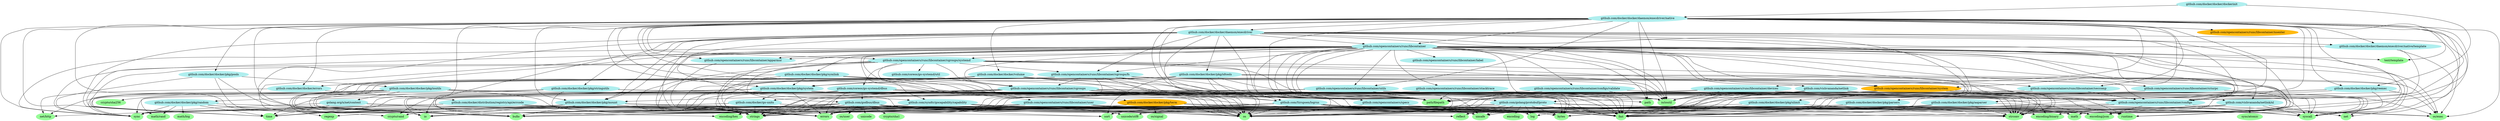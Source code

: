 digraph godep {
0 [label="github.com/docker/docker/pkg/random" style="filled" color="paleturquoise"];
0 -> 1;
0 -> 2;
0 -> 3;
0 -> 4;
0 -> 5;
0 -> 6;
0 -> 7;
8 [label="net" style="filled" color="palegreen"];
2 [label="io" style="filled" color="palegreen"];
9 [label="sort" style="filled" color="palegreen"];
7 [label="time" style="filled" color="palegreen"];
10 [label="errors" style="filled" color="palegreen"];
11 [label="github.com/docker/go-units" style="filled" color="paleturquoise"];
11 -> 12;
11 -> 13;
11 -> 14;
11 -> 15;
11 -> 7;
16 [label="path/filepath" style="filled" color="palegreen"];
17 [label="sync/atomic" style="filled" color="palegreen"];
18 [label="github.com/opencontainers/runc/libcontainer/nsenter" style="filled" color="darkgoldenrod1"];
19 [label="github.com/opencontainers/runc/libcontainer/utils" style="filled" color="paleturquoise"];
19 -> 1;
19 -> 20;
19 -> 2;
19 -> 21;
19 -> 16;
19 -> 14;
19 -> 22;
23 [label="crypto/sha256" style="filled" color="palegreen"];
15 [label="strings" style="filled" color="palegreen"];
24 [label="unsafe" style="filled" color="palegreen"];
25 [label="github.com/docker/docker/pkg/mount" style="filled" color="paleturquoise"];
25 -> 26;
25 -> 12;
25 -> 2;
25 -> 27;
25 -> 15;
25 -> 22;
25 -> 7;
28 [label="unicode/utf8" style="filled" color="palegreen"];
29 [label="github.com/godbus/dbus" style="filled" color="paleturquoise"];
29 -> 26;
29 -> 30;
29 -> 1;
29 -> 31;
29 -> 32;
29 -> 20;
29 -> 10;
29 -> 12;
29 -> 2;
29 -> 8;
29 -> 27;
29 -> 33;
29 -> 34;
29 -> 35;
29 -> 9;
29 -> 14;
29 -> 15;
29 -> 6;
29 -> 22;
29 -> 36;
29 -> 28;
20 [label="encoding/hex" style="filled" color="palegreen"];
37 [label="encoding/json" style="filled" color="palegreen"];
38 [label="github.com/Sirupsen/logrus" style="filled" color="paleturquoise"];
38 -> 26;
38 -> 30;
38 -> 37;
38 -> 12;
38 -> 2;
38 -> 39;
38 -> 27;
38 -> 40;
38 -> 9;
38 -> 15;
38 -> 6;
38 -> 22;
38 -> 7;
38 -> 24;
41 [label="github.com/coreos/go-systemd/dbus" style="filled" color="paleturquoise"];
41 -> 10;
41 -> 12;
41 -> 29;
41 -> 27;
41 -> 42;
41 -> 14;
41 -> 15;
41 -> 6;
41 -> 7;
43 [label="github.com/docker/distribution/registry/api/errcode" style="filled" color="paleturquoise"];
43 -> 37;
43 -> 12;
43 -> 44;
43 -> 9;
43 -> 15;
43 -> 6;
45 [label="github.com/docker/docker/dockerinit" style="filled" color="paleturquoise"];
45 -> 46;
45 -> 47;
26 [label="bufio" style="filled" color="palegreen"];
48 [label="github.com/docker/docker/daemon/execdriver" style="filled" color="paleturquoise"];
48 -> 37;
48 -> 10;
48 -> 12;
48 -> 49;
48 -> 50;
48 -> 25;
48 -> 51;
48 -> 52;
48 -> 53;
48 -> 54;
48 -> 55;
48 -> 56;
48 -> 2;
48 -> 21;
48 -> 27;
48 -> 33;
48 -> 16;
48 -> 14;
48 -> 15;
48 -> 7;
14 [label="strconv" style="filled" color="palegreen"];
57 [label="github.com/opencontainers/runc/libcontainer/system" style="filled" color="darkgoldenrod1"];
57 -> 12;
57 -> 21;
57 -> 33;
57 -> 16;
57 -> 40;
57 -> 14;
57 -> 15;
57 -> 22;
57 -> 24;
58 [label="text/template" style="filled" color="palegreen"];
59 [label="github.com/golang/protobuf/proto" style="filled" color="paleturquoise"];
59 -> 26;
59 -> 30;
59 -> 60;
59 -> 37;
59 -> 10;
59 -> 12;
59 -> 2;
59 -> 39;
59 -> 3;
59 -> 27;
59 -> 35;
59 -> 9;
59 -> 14;
59 -> 15;
59 -> 6;
59 -> 28;
59 -> 24;
61 [label="github.com/opencontainers/runc/libcontainer/seccomp" style="filled" color="paleturquoise"];
61 -> 10;
61 -> 12;
61 -> 55;
62 [label="github.com/opencontainers/runc/libcontainer/stacktrace" style="filled" color="paleturquoise"];
62 -> 16;
62 -> 40;
62 -> 15;
63 [label="github.com/vishvananda/netlink" style="filled" color="paleturquoise"];
63 -> 30;
63 -> 32;
63 -> 10;
63 -> 12;
63 -> 64;
63 -> 21;
63 -> 8;
63 -> 27;
63 -> 14;
63 -> 15;
63 -> 22;
63 -> 24;
46 [label="github.com/docker/docker/daemon/execdriver/native" style="filled" color="paleturquoise"];
46 -> 26;
46 -> 37;
46 -> 12;
46 -> 38;
46 -> 48;
46 -> 49;
46 -> 65;
46 -> 66;
46 -> 25;
46 -> 67;
46 -> 68;
46 -> 47;
46 -> 69;
46 -> 70;
46 -> 71;
46 -> 53;
46 -> 72;
46 -> 73;
46 -> 55;
46 -> 74;
46 -> 18;
46 -> 61;
46 -> 57;
46 -> 19;
46 -> 75;
46 -> 2;
46 -> 21;
46 -> 27;
46 -> 33;
46 -> 42;
46 -> 16;
46 -> 40;
46 -> 15;
46 -> 6;
46 -> 22;
46 -> 58;
46 -> 7;
30 [label="bytes" style="filled" color="palegreen"];
33 [label="os/exec" style="filled" color="palegreen"];
13 [label="regexp" style="filled" color="palegreen"];
5 [label="math/rand" style="filled" color="palegreen"];
42 [label="path" style="filled" color="palegreen"];
76 [label="github.com/docker/docker/pkg/symlink" style="filled" color="paleturquoise"];
76 -> 30;
76 -> 10;
76 -> 69;
76 -> 27;
76 -> 16;
76 -> 15;
64 [label="github.com/vishvananda/netlink/nl" style="filled" color="paleturquoise"];
64 -> 30;
64 -> 32;
64 -> 12;
64 -> 8;
64 -> 17;
64 -> 22;
64 -> 24;
39 [label="log" style="filled" color="palegreen"];
27 [label="os" style="filled" color="palegreen"];
40 [label="runtime" style="filled" color="palegreen"];
49 [label="github.com/docker/docker/daemon/execdriver/native/template" style="filled" color="paleturquoise"];
49 -> 72;
49 -> 55;
49 -> 22;
51 [label="github.com/docker/docker/pkg/stringutils" style="filled" color="paleturquoise"];
51 -> 30;
51 -> 37;
51 -> 0;
51 -> 5;
51 -> 15;
53 [label="github.com/opencontainers/runc/libcontainer" style="filled" color="paleturquoise"];
53 -> 30;
53 -> 37;
53 -> 10;
53 -> 12;
53 -> 38;
53 -> 25;
53 -> 76;
53 -> 59;
53 -> 72;
53 -> 77;
53 -> 54;
53 -> 73;
53 -> 55;
53 -> 78;
53 -> 79;
53 -> 80;
53 -> 61;
53 -> 62;
53 -> 57;
53 -> 81;
53 -> 19;
53 -> 56;
53 -> 63;
53 -> 64;
53 -> 2;
53 -> 21;
53 -> 3;
53 -> 8;
53 -> 27;
53 -> 33;
53 -> 42;
53 -> 16;
53 -> 35;
53 -> 13;
53 -> 14;
53 -> 15;
53 -> 6;
53 -> 22;
53 -> 58;
53 -> 7;
53 -> 24;
6 [label="sync" style="filled" color="palegreen"];
54 [label="github.com/opencontainers/runc/libcontainer/cgroups/fs" style="filled" color="paleturquoise"];
54 -> 26;
54 -> 30;
54 -> 10;
54 -> 12;
54 -> 77;
54 -> 55;
54 -> 57;
54 -> 2;
54 -> 21;
54 -> 27;
54 -> 16;
54 -> 14;
54 -> 15;
54 -> 6;
54 -> 7;
75 [label="github.com/opencontainers/specs" style="filled" color="paleturquoise"];
75 -> 12;
75 -> 27;
60 [label="encoding" style="filled" color="palegreen"];
31 [label="crypto/sha1" style="filled" color="palegreen"];
32 [label="encoding/binary" style="filled" color="palegreen"];
36 [label="unicode" style="filled" color="palegreen"];
80 [label="github.com/opencontainers/runc/libcontainer/label" style="filled" color="paleturquoise"];
44 [label="net/http" style="filled" color="palegreen"];
78 [label="github.com/opencontainers/runc/libcontainer/configs/validate" style="filled" color="paleturquoise"];
78 -> 12;
78 -> 55;
78 -> 27;
78 -> 16;
65 [label="github.com/docker/docker/errors" style="filled" color="paleturquoise"];
65 -> 43;
65 -> 44;
67 [label="github.com/docker/docker/pkg/parsers" style="filled" color="paleturquoise"];
67 -> 12;
67 -> 14;
67 -> 15;
70 [label="github.com/docker/docker/pkg/term" style="filled" color="darkgoldenrod1"];
70 -> 10;
70 -> 2;
70 -> 27;
70 -> 82;
70 -> 22;
70 -> 24;
50 [label="github.com/docker/docker/pkg/idtools" style="filled" color="paleturquoise"];
50 -> 26;
50 -> 12;
50 -> 69;
50 -> 27;
50 -> 33;
50 -> 16;
50 -> 9;
50 -> 14;
50 -> 15;
50 -> 22;
4 [label="math/big" style="filled" color="palegreen"];
83 [label="github.com/coreos/go-systemd/util" style="filled" color="paleturquoise"];
83 -> 27;
56 [label="github.com/syndtr/gocapability/capability" style="filled" color="paleturquoise"];
56 -> 26;
56 -> 10;
56 -> 12;
56 -> 2;
56 -> 27;
56 -> 15;
56 -> 22;
56 -> 24;
66 [label="github.com/docker/docker/pkg/aaparser" style="filled" color="paleturquoise"];
66 -> 12;
66 -> 39;
66 -> 33;
66 -> 14;
66 -> 15;
71 [label="github.com/docker/docker/volume" style="filled" color="paleturquoise"];
71 -> 12;
71 -> 38;
71 -> 65;
71 -> 69;
71 -> 27;
71 -> 16;
71 -> 40;
71 -> 15;
12 [label="fmt" style="filled" color="palegreen"];
22 [label="syscall" style="filled" color="palegreen"];
1 [label="crypto/rand" style="filled" color="palegreen"];
73 [label="github.com/opencontainers/runc/libcontainer/cgroups/systemd" style="filled" color="paleturquoise"];
73 -> 10;
73 -> 12;
73 -> 41;
73 -> 83;
73 -> 29;
73 -> 77;
73 -> 54;
73 -> 55;
73 -> 21;
73 -> 27;
73 -> 16;
73 -> 14;
73 -> 15;
73 -> 6;
73 -> 7;
81 [label="github.com/opencontainers/runc/libcontainer/user" style="filled" color="paleturquoise"];
81 -> 26;
81 -> 10;
81 -> 12;
81 -> 2;
81 -> 27;
81 -> 14;
81 -> 15;
81 -> 22;
47 [label="github.com/docker/docker/pkg/reexec" style="filled" color="paleturquoise"];
47 -> 12;
47 -> 27;
47 -> 33;
47 -> 16;
47 -> 22;
69 [label="github.com/docker/docker/pkg/system" style="filled" color="paleturquoise"];
69 -> 26;
69 -> 10;
69 -> 11;
69 -> 2;
69 -> 27;
69 -> 16;
69 -> 14;
69 -> 15;
69 -> 22;
69 -> 7;
69 -> 24;
21 [label="io/ioutil" style="filled" color="palegreen"];
34 [label="os/user" style="filled" color="palegreen"];
74 [label="github.com/opencontainers/runc/libcontainer/devices" style="filled" color="paleturquoise"];
74 -> 10;
74 -> 12;
74 -> 55;
74 -> 21;
74 -> 27;
74 -> 16;
74 -> 22;
3 [label="math" style="filled" color="palegreen"];
52 [label="github.com/docker/docker/pkg/ulimit" style="filled" color="paleturquoise"];
52 -> 12;
52 -> 14;
52 -> 15;
35 [label="reflect" style="filled" color="palegreen"];
77 [label="github.com/opencontainers/runc/libcontainer/cgroups" style="filled" color="paleturquoise"];
77 -> 26;
77 -> 12;
77 -> 25;
77 -> 11;
77 -> 55;
77 -> 21;
77 -> 27;
77 -> 16;
77 -> 14;
77 -> 15;
77 -> 7;
68 [label="github.com/docker/docker/pkg/pools" style="filled" color="paleturquoise"];
68 -> 26;
68 -> 84;
68 -> 2;
68 -> 6;
85 [label="golang.org/x/net/context" style="filled" color="paleturquoise"];
85 -> 10;
85 -> 12;
85 -> 6;
85 -> 7;
72 [label="github.com/opencontainers/runc/libcontainer/apparmor" style="filled" color="paleturquoise"];
72 -> 10;
55 [label="github.com/opencontainers/runc/libcontainer/configs" style="filled" color="paleturquoise"];
55 -> 30;
55 -> 37;
55 -> 12;
55 -> 27;
55 -> 33;
55 -> 22;
79 [label="github.com/opencontainers/runc/libcontainer/criurpc" style="filled" color="paleturquoise"];
79 -> 59;
79 -> 3;
84 [label="github.com/docker/docker/pkg/ioutils" style="filled" color="paleturquoise"];
84 -> 30;
84 -> 23;
84 -> 20;
84 -> 10;
84 -> 12;
84 -> 85;
84 -> 2;
84 -> 21;
84 -> 44;
84 -> 27;
84 -> 6;
82 [label="os/signal" style="filled" color="palegreen"];
}

